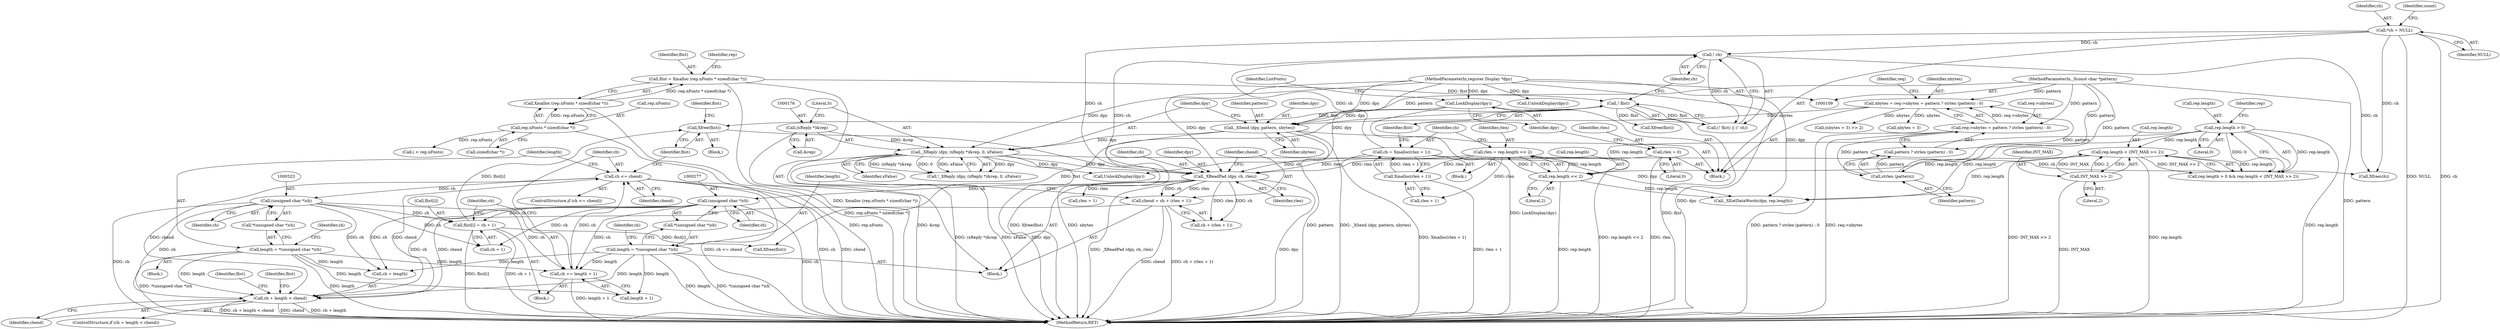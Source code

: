 digraph "0_libx11_8c29f1607a31dac0911e45a0dd3d74173822b3c9@API" {
"1000333" [label="(Call,Xfree(flist))"];
"1000302" [label="(Call,flist[i] = ch + 1)"];
"1000276" [label="(Call,(unsigned char *)ch)"];
"1000262" [label="(Call,_XReadPad (dpy, ch, rlen))"];
"1000173" [label="(Call,_XReply (dpy, (xReply *)&rep, 0, xFalse))"];
"1000167" [label="(Call,_XSend (dpy, pattern, nbytes))"];
"1000137" [label="(Call,LockDisplay(dpy))"];
"1000110" [label="(MethodParameterIn,register Display *dpy)"];
"1000111" [label="(MethodParameterIn,_Xconst char *pattern)"];
"1000147" [label="(Call,nbytes = req->nbytes = pattern ? strlen (pattern) : 0)"];
"1000149" [label="(Call,req->nbytes = pattern ? strlen (pattern) : 0)"];
"1000155" [label="(Call,strlen (pattern))"];
"1000175" [label="(Call,(xReply *)&rep)"];
"1000239" [label="(Call,! ch)"];
"1000229" [label="(Call,ch = Xmalloc(rlen + 1))"];
"1000231" [label="(Call,Xmalloc(rlen + 1))"];
"1000222" [label="(Call,rlen = rep.length << 2)"];
"1000224" [label="(Call,rep.length << 2)"];
"1000209" [label="(Call,rep.length > 0)"];
"1000214" [label="(Call,rep.length < (INT_MAX >> 2))"];
"1000218" [label="(Call,INT_MAX >> 2)"];
"1000123" [label="(Call,*ch = NULL)"];
"1000134" [label="(Call,rlen = 0)"];
"1000322" [label="(Call,(unsigned char *)ch)"];
"1000315" [label="(Call,ch <= chend)"];
"1000309" [label="(Call,ch += length + 1)"];
"1000273" [label="(Call,length = *(unsigned char *)ch)"];
"1000319" [label="(Call,length = *(unsigned char *)ch)"];
"1000296" [label="(Call,ch + length < chend)"];
"1000266" [label="(Call,chend = ch + (rlen + 1))"];
"1000237" [label="(Call,! flist)"];
"1000198" [label="(Call,flist = Xmalloc (rep.nFonts * sizeof(char *)))"];
"1000200" [label="(Call,Xmalloc (rep.nFonts * sizeof(char *)))"];
"1000201" [label="(Call,rep.nFonts * sizeof(char *))"];
"1000205" [label="(Call,sizeof(char *))"];
"1000287" [label="(Call,i < rep.nFonts)"];
"1000148" [label="(Identifier,nbytes)"];
"1000333" [label="(Call,Xfree(flist))"];
"1000315" [label="(Call,ch <= chend)"];
"1000316" [label="(Identifier,ch)"];
"1000110" [label="(MethodParameterIn,register Display *dpy)"];
"1000155" [label="(Call,strlen (pattern))"];
"1000169" [label="(Identifier,pattern)"];
"1000320" [label="(Identifier,length)"];
"1000345" [label="(Identifier,flist)"];
"1000218" [label="(Call,INT_MAX >> 2)"];
"1000317" [label="(Identifier,chend)"];
"1000240" [label="(Identifier,ch)"];
"1000219" [label="(Identifier,INT_MAX)"];
"1000334" [label="(Identifier,flist)"];
"1000186" [label="(Call,UnlockDisplay(dpy))"];
"1000177" [label="(Call,&rep)"];
"1000276" [label="(Call,(unsigned char *)ch)"];
"1000281" [label="(Identifier,ch)"];
"1000295" [label="(ControlStructure,if (ch + length < chend))"];
"1000114" [label="(Block,)"];
"1000273" [label="(Call,length = *(unsigned char *)ch)"];
"1000147" [label="(Call,nbytes = req->nbytes = pattern ? strlen (pattern) : 0)"];
"1000124" [label="(Identifier,ch)"];
"1000167" [label="(Call,_XSend (dpy, pattern, nbytes))"];
"1000172" [label="(Call,!_XReply (dpy, (xReply *)&rep, 0, xFalse))"];
"1000300" [label="(Identifier,chend)"];
"1000336" [label="(Identifier,flist)"];
"1000321" [label="(Call,*(unsigned char *)ch)"];
"1000296" [label="(Call,ch + length < chend)"];
"1000236" [label="(Call,(! flist) || (! ch))"];
"1000211" [label="(Identifier,rep)"];
"1000225" [label="(Call,rep.length)"];
"1000162" [label="(Call,(nbytes + 3) >> 2)"];
"1000200" [label="(Call,Xmalloc (rep.nFonts * sizeof(char *)))"];
"1000267" [label="(Identifier,chend)"];
"1000153" [label="(Call,pattern ? strlen (pattern) : 0)"];
"1000150" [label="(Call,req->nbytes)"];
"1000160" [label="(Identifier,req)"];
"1000232" [label="(Call,rlen + 1)"];
"1000238" [label="(Identifier,flist)"];
"1000222" [label="(Call,rlen = rep.length << 2)"];
"1000221" [label="(Block,)"];
"1000199" [label="(Identifier,flist)"];
"1000370" [label="(MethodReturn,RET)"];
"1000255" [label="(Call,UnlockDisplay(dpy))"];
"1000129" [label="(Identifier,count)"];
"1000314" [label="(ControlStructure,if (ch <= chend))"];
"1000197" [label="(Block,)"];
"1000344" [label="(Call,Xfree(flist))"];
"1000168" [label="(Identifier,dpy)"];
"1000268" [label="(Call,ch + (rlen + 1))"];
"1000306" [label="(Call,ch + 1)"];
"1000274" [label="(Identifier,length)"];
"1000301" [label="(Block,)"];
"1000322" [label="(Call,(unsigned char *)ch)"];
"1000327" [label="(Identifier,ch)"];
"1000170" [label="(Identifier,nbytes)"];
"1000237" [label="(Call,! flist)"];
"1000140" [label="(Identifier,ListFonts)"];
"1000209" [label="(Call,rep.length > 0)"];
"1000265" [label="(Identifier,rlen)"];
"1000262" [label="(Call,_XReadPad (dpy, ch, rlen))"];
"1000180" [label="(Identifier,xFalse)"];
"1000244" [label="(Call,Xfree(ch))"];
"1000125" [label="(Identifier,NULL)"];
"1000137" [label="(Call,LockDisplay(dpy))"];
"1000173" [label="(Call,_XReply (dpy, (xReply *)&rep, 0, xFalse))"];
"1000215" [label="(Call,rep.length)"];
"1000319" [label="(Call,length = *(unsigned char *)ch)"];
"1000231" [label="(Call,Xmalloc(rlen + 1))"];
"1000198" [label="(Call,flist = Xmalloc (rep.nFonts * sizeof(char *)))"];
"1000230" [label="(Identifier,ch)"];
"1000210" [label="(Call,rep.length)"];
"1000297" [label="(Call,ch + length)"];
"1000214" [label="(Call,rep.length < (INT_MAX >> 2))"];
"1000135" [label="(Identifier,rlen)"];
"1000220" [label="(Literal,2)"];
"1000201" [label="(Call,rep.nFonts * sizeof(char *))"];
"1000228" [label="(Literal,2)"];
"1000246" [label="(Call,_XEatDataWords(dpy, rep.length))"];
"1000138" [label="(Identifier,dpy)"];
"1000309" [label="(Call,ch += length + 1)"];
"1000175" [label="(Call,(xReply *)&rep)"];
"1000208" [label="(Call,rep.length > 0 && rep.length < (INT_MAX >> 2))"];
"1000275" [label="(Call,*(unsigned char *)ch)"];
"1000229" [label="(Call,ch = Xmalloc(rlen + 1))"];
"1000278" [label="(Identifier,ch)"];
"1000149" [label="(Call,req->nbytes = pattern ? strlen (pattern) : 0)"];
"1000163" [label="(Call,nbytes + 3)"];
"1000318" [label="(Block,)"];
"1000302" [label="(Call,flist[i] = ch + 1)"];
"1000216" [label="(Identifier,rep)"];
"1000179" [label="(Literal,0)"];
"1000224" [label="(Call,rep.length << 2)"];
"1000174" [label="(Identifier,dpy)"];
"1000311" [label="(Call,length + 1)"];
"1000270" [label="(Call,rlen + 1)"];
"1000202" [label="(Call,rep.nFonts)"];
"1000239" [label="(Call,! ch)"];
"1000213" [label="(Literal,0)"];
"1000324" [label="(Identifier,ch)"];
"1000242" [label="(Call,Xfree(flist))"];
"1000264" [label="(Identifier,ch)"];
"1000332" [label="(Block,)"];
"1000310" [label="(Identifier,ch)"];
"1000156" [label="(Identifier,pattern)"];
"1000303" [label="(Call,flist[i])"];
"1000304" [label="(Identifier,flist)"];
"1000266" [label="(Call,chend = ch + (rlen + 1))"];
"1000263" [label="(Identifier,dpy)"];
"1000123" [label="(Call,*ch = NULL)"];
"1000223" [label="(Identifier,rlen)"];
"1000136" [label="(Literal,0)"];
"1000134" [label="(Call,rlen = 0)"];
"1000111" [label="(MethodParameterIn,_Xconst char *pattern)"];
"1000333" -> "1000332"  [label="AST: "];
"1000333" -> "1000334"  [label="CFG: "];
"1000334" -> "1000333"  [label="AST: "];
"1000336" -> "1000333"  [label="CFG: "];
"1000333" -> "1000370"  [label="DDG: Xfree(flist)"];
"1000302" -> "1000333"  [label="DDG: flist[i]"];
"1000237" -> "1000333"  [label="DDG: flist"];
"1000302" -> "1000301"  [label="AST: "];
"1000302" -> "1000306"  [label="CFG: "];
"1000303" -> "1000302"  [label="AST: "];
"1000306" -> "1000302"  [label="AST: "];
"1000310" -> "1000302"  [label="CFG: "];
"1000302" -> "1000370"  [label="DDG: flist[i]"];
"1000302" -> "1000370"  [label="DDG: ch + 1"];
"1000276" -> "1000302"  [label="DDG: ch"];
"1000322" -> "1000302"  [label="DDG: ch"];
"1000302" -> "1000344"  [label="DDG: flist[i]"];
"1000276" -> "1000275"  [label="AST: "];
"1000276" -> "1000278"  [label="CFG: "];
"1000277" -> "1000276"  [label="AST: "];
"1000278" -> "1000276"  [label="AST: "];
"1000275" -> "1000276"  [label="CFG: "];
"1000276" -> "1000370"  [label="DDG: ch"];
"1000262" -> "1000276"  [label="DDG: ch"];
"1000276" -> "1000296"  [label="DDG: ch"];
"1000276" -> "1000297"  [label="DDG: ch"];
"1000276" -> "1000306"  [label="DDG: ch"];
"1000276" -> "1000309"  [label="DDG: ch"];
"1000262" -> "1000197"  [label="AST: "];
"1000262" -> "1000265"  [label="CFG: "];
"1000263" -> "1000262"  [label="AST: "];
"1000264" -> "1000262"  [label="AST: "];
"1000265" -> "1000262"  [label="AST: "];
"1000267" -> "1000262"  [label="CFG: "];
"1000262" -> "1000370"  [label="DDG: dpy"];
"1000262" -> "1000370"  [label="DDG: _XReadPad (dpy, ch, rlen)"];
"1000173" -> "1000262"  [label="DDG: dpy"];
"1000110" -> "1000262"  [label="DDG: dpy"];
"1000239" -> "1000262"  [label="DDG: ch"];
"1000229" -> "1000262"  [label="DDG: ch"];
"1000123" -> "1000262"  [label="DDG: ch"];
"1000134" -> "1000262"  [label="DDG: rlen"];
"1000222" -> "1000262"  [label="DDG: rlen"];
"1000262" -> "1000266"  [label="DDG: ch"];
"1000262" -> "1000266"  [label="DDG: rlen"];
"1000262" -> "1000268"  [label="DDG: ch"];
"1000262" -> "1000268"  [label="DDG: rlen"];
"1000262" -> "1000270"  [label="DDG: rlen"];
"1000173" -> "1000172"  [label="AST: "];
"1000173" -> "1000180"  [label="CFG: "];
"1000174" -> "1000173"  [label="AST: "];
"1000175" -> "1000173"  [label="AST: "];
"1000179" -> "1000173"  [label="AST: "];
"1000180" -> "1000173"  [label="AST: "];
"1000172" -> "1000173"  [label="CFG: "];
"1000173" -> "1000370"  [label="DDG: xFalse"];
"1000173" -> "1000370"  [label="DDG: dpy"];
"1000173" -> "1000370"  [label="DDG: (xReply *)&rep"];
"1000173" -> "1000172"  [label="DDG: dpy"];
"1000173" -> "1000172"  [label="DDG: (xReply *)&rep"];
"1000173" -> "1000172"  [label="DDG: 0"];
"1000173" -> "1000172"  [label="DDG: xFalse"];
"1000167" -> "1000173"  [label="DDG: dpy"];
"1000110" -> "1000173"  [label="DDG: dpy"];
"1000175" -> "1000173"  [label="DDG: &rep"];
"1000173" -> "1000186"  [label="DDG: dpy"];
"1000173" -> "1000246"  [label="DDG: dpy"];
"1000167" -> "1000114"  [label="AST: "];
"1000167" -> "1000170"  [label="CFG: "];
"1000168" -> "1000167"  [label="AST: "];
"1000169" -> "1000167"  [label="AST: "];
"1000170" -> "1000167"  [label="AST: "];
"1000174" -> "1000167"  [label="CFG: "];
"1000167" -> "1000370"  [label="DDG: pattern"];
"1000167" -> "1000370"  [label="DDG: _XSend (dpy, pattern, nbytes)"];
"1000167" -> "1000370"  [label="DDG: nbytes"];
"1000137" -> "1000167"  [label="DDG: dpy"];
"1000110" -> "1000167"  [label="DDG: dpy"];
"1000111" -> "1000167"  [label="DDG: pattern"];
"1000147" -> "1000167"  [label="DDG: nbytes"];
"1000137" -> "1000114"  [label="AST: "];
"1000137" -> "1000138"  [label="CFG: "];
"1000138" -> "1000137"  [label="AST: "];
"1000140" -> "1000137"  [label="CFG: "];
"1000137" -> "1000370"  [label="DDG: LockDisplay(dpy)"];
"1000110" -> "1000137"  [label="DDG: dpy"];
"1000110" -> "1000109"  [label="AST: "];
"1000110" -> "1000370"  [label="DDG: dpy"];
"1000110" -> "1000186"  [label="DDG: dpy"];
"1000110" -> "1000246"  [label="DDG: dpy"];
"1000110" -> "1000255"  [label="DDG: dpy"];
"1000111" -> "1000109"  [label="AST: "];
"1000111" -> "1000370"  [label="DDG: pattern"];
"1000111" -> "1000147"  [label="DDG: pattern"];
"1000111" -> "1000149"  [label="DDG: pattern"];
"1000111" -> "1000153"  [label="DDG: pattern"];
"1000111" -> "1000155"  [label="DDG: pattern"];
"1000147" -> "1000114"  [label="AST: "];
"1000147" -> "1000149"  [label="CFG: "];
"1000148" -> "1000147"  [label="AST: "];
"1000149" -> "1000147"  [label="AST: "];
"1000160" -> "1000147"  [label="CFG: "];
"1000149" -> "1000147"  [label="DDG: req->nbytes"];
"1000155" -> "1000147"  [label="DDG: pattern"];
"1000147" -> "1000162"  [label="DDG: nbytes"];
"1000147" -> "1000163"  [label="DDG: nbytes"];
"1000149" -> "1000153"  [label="CFG: "];
"1000150" -> "1000149"  [label="AST: "];
"1000153" -> "1000149"  [label="AST: "];
"1000149" -> "1000370"  [label="DDG: pattern ? strlen (pattern) : 0"];
"1000149" -> "1000370"  [label="DDG: req->nbytes"];
"1000155" -> "1000149"  [label="DDG: pattern"];
"1000155" -> "1000153"  [label="AST: "];
"1000155" -> "1000156"  [label="CFG: "];
"1000156" -> "1000155"  [label="AST: "];
"1000153" -> "1000155"  [label="CFG: "];
"1000155" -> "1000153"  [label="DDG: pattern"];
"1000175" -> "1000177"  [label="CFG: "];
"1000176" -> "1000175"  [label="AST: "];
"1000177" -> "1000175"  [label="AST: "];
"1000179" -> "1000175"  [label="CFG: "];
"1000175" -> "1000370"  [label="DDG: &rep"];
"1000239" -> "1000236"  [label="AST: "];
"1000239" -> "1000240"  [label="CFG: "];
"1000240" -> "1000239"  [label="AST: "];
"1000236" -> "1000239"  [label="CFG: "];
"1000239" -> "1000236"  [label="DDG: ch"];
"1000229" -> "1000239"  [label="DDG: ch"];
"1000123" -> "1000239"  [label="DDG: ch"];
"1000239" -> "1000244"  [label="DDG: ch"];
"1000229" -> "1000221"  [label="AST: "];
"1000229" -> "1000231"  [label="CFG: "];
"1000230" -> "1000229"  [label="AST: "];
"1000231" -> "1000229"  [label="AST: "];
"1000238" -> "1000229"  [label="CFG: "];
"1000229" -> "1000370"  [label="DDG: Xmalloc(rlen + 1)"];
"1000231" -> "1000229"  [label="DDG: rlen + 1"];
"1000229" -> "1000244"  [label="DDG: ch"];
"1000231" -> "1000232"  [label="CFG: "];
"1000232" -> "1000231"  [label="AST: "];
"1000231" -> "1000370"  [label="DDG: rlen + 1"];
"1000222" -> "1000231"  [label="DDG: rlen"];
"1000222" -> "1000221"  [label="AST: "];
"1000222" -> "1000224"  [label="CFG: "];
"1000223" -> "1000222"  [label="AST: "];
"1000224" -> "1000222"  [label="AST: "];
"1000230" -> "1000222"  [label="CFG: "];
"1000222" -> "1000370"  [label="DDG: rep.length << 2"];
"1000224" -> "1000222"  [label="DDG: rep.length"];
"1000224" -> "1000222"  [label="DDG: 2"];
"1000222" -> "1000232"  [label="DDG: rlen"];
"1000224" -> "1000228"  [label="CFG: "];
"1000225" -> "1000224"  [label="AST: "];
"1000228" -> "1000224"  [label="AST: "];
"1000224" -> "1000370"  [label="DDG: rep.length"];
"1000209" -> "1000224"  [label="DDG: rep.length"];
"1000214" -> "1000224"  [label="DDG: rep.length"];
"1000224" -> "1000246"  [label="DDG: rep.length"];
"1000209" -> "1000208"  [label="AST: "];
"1000209" -> "1000213"  [label="CFG: "];
"1000210" -> "1000209"  [label="AST: "];
"1000213" -> "1000209"  [label="AST: "];
"1000216" -> "1000209"  [label="CFG: "];
"1000208" -> "1000209"  [label="CFG: "];
"1000209" -> "1000370"  [label="DDG: rep.length"];
"1000209" -> "1000208"  [label="DDG: rep.length"];
"1000209" -> "1000208"  [label="DDG: 0"];
"1000209" -> "1000214"  [label="DDG: rep.length"];
"1000209" -> "1000246"  [label="DDG: rep.length"];
"1000214" -> "1000208"  [label="AST: "];
"1000214" -> "1000218"  [label="CFG: "];
"1000215" -> "1000214"  [label="AST: "];
"1000218" -> "1000214"  [label="AST: "];
"1000208" -> "1000214"  [label="CFG: "];
"1000214" -> "1000370"  [label="DDG: INT_MAX >> 2"];
"1000214" -> "1000370"  [label="DDG: rep.length"];
"1000214" -> "1000208"  [label="DDG: rep.length"];
"1000214" -> "1000208"  [label="DDG: INT_MAX >> 2"];
"1000218" -> "1000214"  [label="DDG: INT_MAX"];
"1000218" -> "1000214"  [label="DDG: 2"];
"1000214" -> "1000246"  [label="DDG: rep.length"];
"1000218" -> "1000220"  [label="CFG: "];
"1000219" -> "1000218"  [label="AST: "];
"1000220" -> "1000218"  [label="AST: "];
"1000218" -> "1000370"  [label="DDG: INT_MAX"];
"1000123" -> "1000114"  [label="AST: "];
"1000123" -> "1000125"  [label="CFG: "];
"1000124" -> "1000123"  [label="AST: "];
"1000125" -> "1000123"  [label="AST: "];
"1000129" -> "1000123"  [label="CFG: "];
"1000123" -> "1000370"  [label="DDG: NULL"];
"1000123" -> "1000370"  [label="DDG: ch"];
"1000123" -> "1000244"  [label="DDG: ch"];
"1000134" -> "1000114"  [label="AST: "];
"1000134" -> "1000136"  [label="CFG: "];
"1000135" -> "1000134"  [label="AST: "];
"1000136" -> "1000134"  [label="AST: "];
"1000138" -> "1000134"  [label="CFG: "];
"1000134" -> "1000370"  [label="DDG: rlen"];
"1000322" -> "1000321"  [label="AST: "];
"1000322" -> "1000324"  [label="CFG: "];
"1000323" -> "1000322"  [label="AST: "];
"1000324" -> "1000322"  [label="AST: "];
"1000321" -> "1000322"  [label="CFG: "];
"1000322" -> "1000370"  [label="DDG: ch"];
"1000322" -> "1000296"  [label="DDG: ch"];
"1000322" -> "1000297"  [label="DDG: ch"];
"1000322" -> "1000306"  [label="DDG: ch"];
"1000322" -> "1000309"  [label="DDG: ch"];
"1000315" -> "1000322"  [label="DDG: ch"];
"1000315" -> "1000314"  [label="AST: "];
"1000315" -> "1000317"  [label="CFG: "];
"1000316" -> "1000315"  [label="AST: "];
"1000317" -> "1000315"  [label="AST: "];
"1000320" -> "1000315"  [label="CFG: "];
"1000334" -> "1000315"  [label="CFG: "];
"1000315" -> "1000370"  [label="DDG: ch <= chend"];
"1000315" -> "1000370"  [label="DDG: ch"];
"1000315" -> "1000370"  [label="DDG: chend"];
"1000315" -> "1000296"  [label="DDG: chend"];
"1000309" -> "1000315"  [label="DDG: ch"];
"1000296" -> "1000315"  [label="DDG: chend"];
"1000309" -> "1000301"  [label="AST: "];
"1000309" -> "1000311"  [label="CFG: "];
"1000310" -> "1000309"  [label="AST: "];
"1000311" -> "1000309"  [label="AST: "];
"1000316" -> "1000309"  [label="CFG: "];
"1000309" -> "1000370"  [label="DDG: length + 1"];
"1000273" -> "1000309"  [label="DDG: length"];
"1000319" -> "1000309"  [label="DDG: length"];
"1000273" -> "1000197"  [label="AST: "];
"1000273" -> "1000275"  [label="CFG: "];
"1000274" -> "1000273"  [label="AST: "];
"1000275" -> "1000273"  [label="AST: "];
"1000281" -> "1000273"  [label="CFG: "];
"1000273" -> "1000370"  [label="DDG: *(unsigned char *)ch"];
"1000273" -> "1000370"  [label="DDG: length"];
"1000273" -> "1000296"  [label="DDG: length"];
"1000273" -> "1000297"  [label="DDG: length"];
"1000273" -> "1000311"  [label="DDG: length"];
"1000319" -> "1000318"  [label="AST: "];
"1000319" -> "1000321"  [label="CFG: "];
"1000320" -> "1000319"  [label="AST: "];
"1000321" -> "1000319"  [label="AST: "];
"1000327" -> "1000319"  [label="CFG: "];
"1000319" -> "1000370"  [label="DDG: *(unsigned char *)ch"];
"1000319" -> "1000370"  [label="DDG: length"];
"1000319" -> "1000296"  [label="DDG: length"];
"1000319" -> "1000297"  [label="DDG: length"];
"1000319" -> "1000311"  [label="DDG: length"];
"1000296" -> "1000295"  [label="AST: "];
"1000296" -> "1000300"  [label="CFG: "];
"1000297" -> "1000296"  [label="AST: "];
"1000300" -> "1000296"  [label="AST: "];
"1000304" -> "1000296"  [label="CFG: "];
"1000345" -> "1000296"  [label="CFG: "];
"1000296" -> "1000370"  [label="DDG: ch + length < chend"];
"1000296" -> "1000370"  [label="DDG: chend"];
"1000296" -> "1000370"  [label="DDG: ch + length"];
"1000266" -> "1000296"  [label="DDG: chend"];
"1000266" -> "1000197"  [label="AST: "];
"1000266" -> "1000268"  [label="CFG: "];
"1000267" -> "1000266"  [label="AST: "];
"1000268" -> "1000266"  [label="AST: "];
"1000274" -> "1000266"  [label="CFG: "];
"1000266" -> "1000370"  [label="DDG: ch + (rlen + 1)"];
"1000266" -> "1000370"  [label="DDG: chend"];
"1000237" -> "1000236"  [label="AST: "];
"1000237" -> "1000238"  [label="CFG: "];
"1000238" -> "1000237"  [label="AST: "];
"1000240" -> "1000237"  [label="CFG: "];
"1000236" -> "1000237"  [label="CFG: "];
"1000237" -> "1000370"  [label="DDG: flist"];
"1000237" -> "1000236"  [label="DDG: flist"];
"1000198" -> "1000237"  [label="DDG: flist"];
"1000237" -> "1000242"  [label="DDG: flist"];
"1000237" -> "1000344"  [label="DDG: flist"];
"1000198" -> "1000197"  [label="AST: "];
"1000198" -> "1000200"  [label="CFG: "];
"1000199" -> "1000198"  [label="AST: "];
"1000200" -> "1000198"  [label="AST: "];
"1000211" -> "1000198"  [label="CFG: "];
"1000198" -> "1000370"  [label="DDG: Xmalloc (rep.nFonts * sizeof(char *))"];
"1000200" -> "1000198"  [label="DDG: rep.nFonts * sizeof(char *)"];
"1000200" -> "1000201"  [label="CFG: "];
"1000201" -> "1000200"  [label="AST: "];
"1000200" -> "1000370"  [label="DDG: rep.nFonts * sizeof(char *)"];
"1000201" -> "1000200"  [label="DDG: rep.nFonts"];
"1000201" -> "1000205"  [label="CFG: "];
"1000202" -> "1000201"  [label="AST: "];
"1000205" -> "1000201"  [label="AST: "];
"1000201" -> "1000370"  [label="DDG: rep.nFonts"];
"1000201" -> "1000287"  [label="DDG: rep.nFonts"];
}
